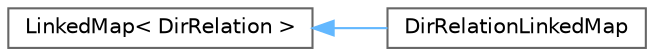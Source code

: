 digraph "Graphical Class Hierarchy"
{
 // INTERACTIVE_SVG=YES
 // LATEX_PDF_SIZE
  bgcolor="transparent";
  edge [fontname=Helvetica,fontsize=10,labelfontname=Helvetica,labelfontsize=10];
  node [fontname=Helvetica,fontsize=10,shape=box,height=0.2,width=0.4];
  rankdir="LR";
  Node0 [id="Node000000",label="LinkedMap\< DirRelation \>",height=0.2,width=0.4,color="grey40", fillcolor="white", style="filled",URL="$d0/d2c/class_linked_map.html",tooltip=" "];
  Node0 -> Node1 [id="edge182_Node000000_Node000001",dir="back",color="steelblue1",style="solid",tooltip=" "];
  Node1 [id="Node000001",label="DirRelationLinkedMap",height=0.2,width=0.4,color="grey40", fillcolor="white", style="filled",URL="$d4/d03/class_dir_relation_linked_map.html",tooltip=" "];
}
